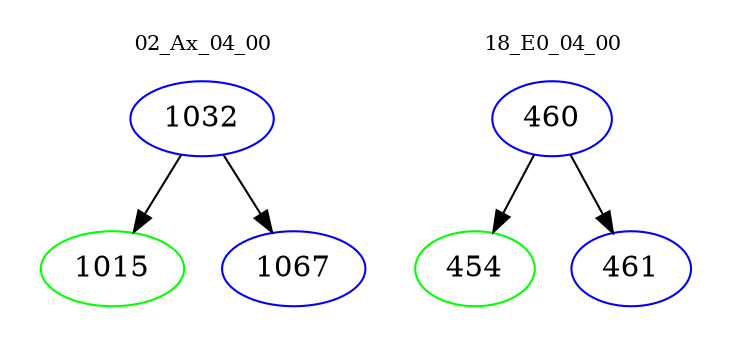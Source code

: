 digraph{
subgraph cluster_0 {
color = white
label = "02_Ax_04_00";
fontsize=10;
T0_1032 [label="1032", color="blue"]
T0_1032 -> T0_1015 [color="black"]
T0_1015 [label="1015", color="green"]
T0_1032 -> T0_1067 [color="black"]
T0_1067 [label="1067", color="blue"]
}
subgraph cluster_1 {
color = white
label = "18_E0_04_00";
fontsize=10;
T1_460 [label="460", color="blue"]
T1_460 -> T1_454 [color="black"]
T1_454 [label="454", color="green"]
T1_460 -> T1_461 [color="black"]
T1_461 [label="461", color="blue"]
}
}
